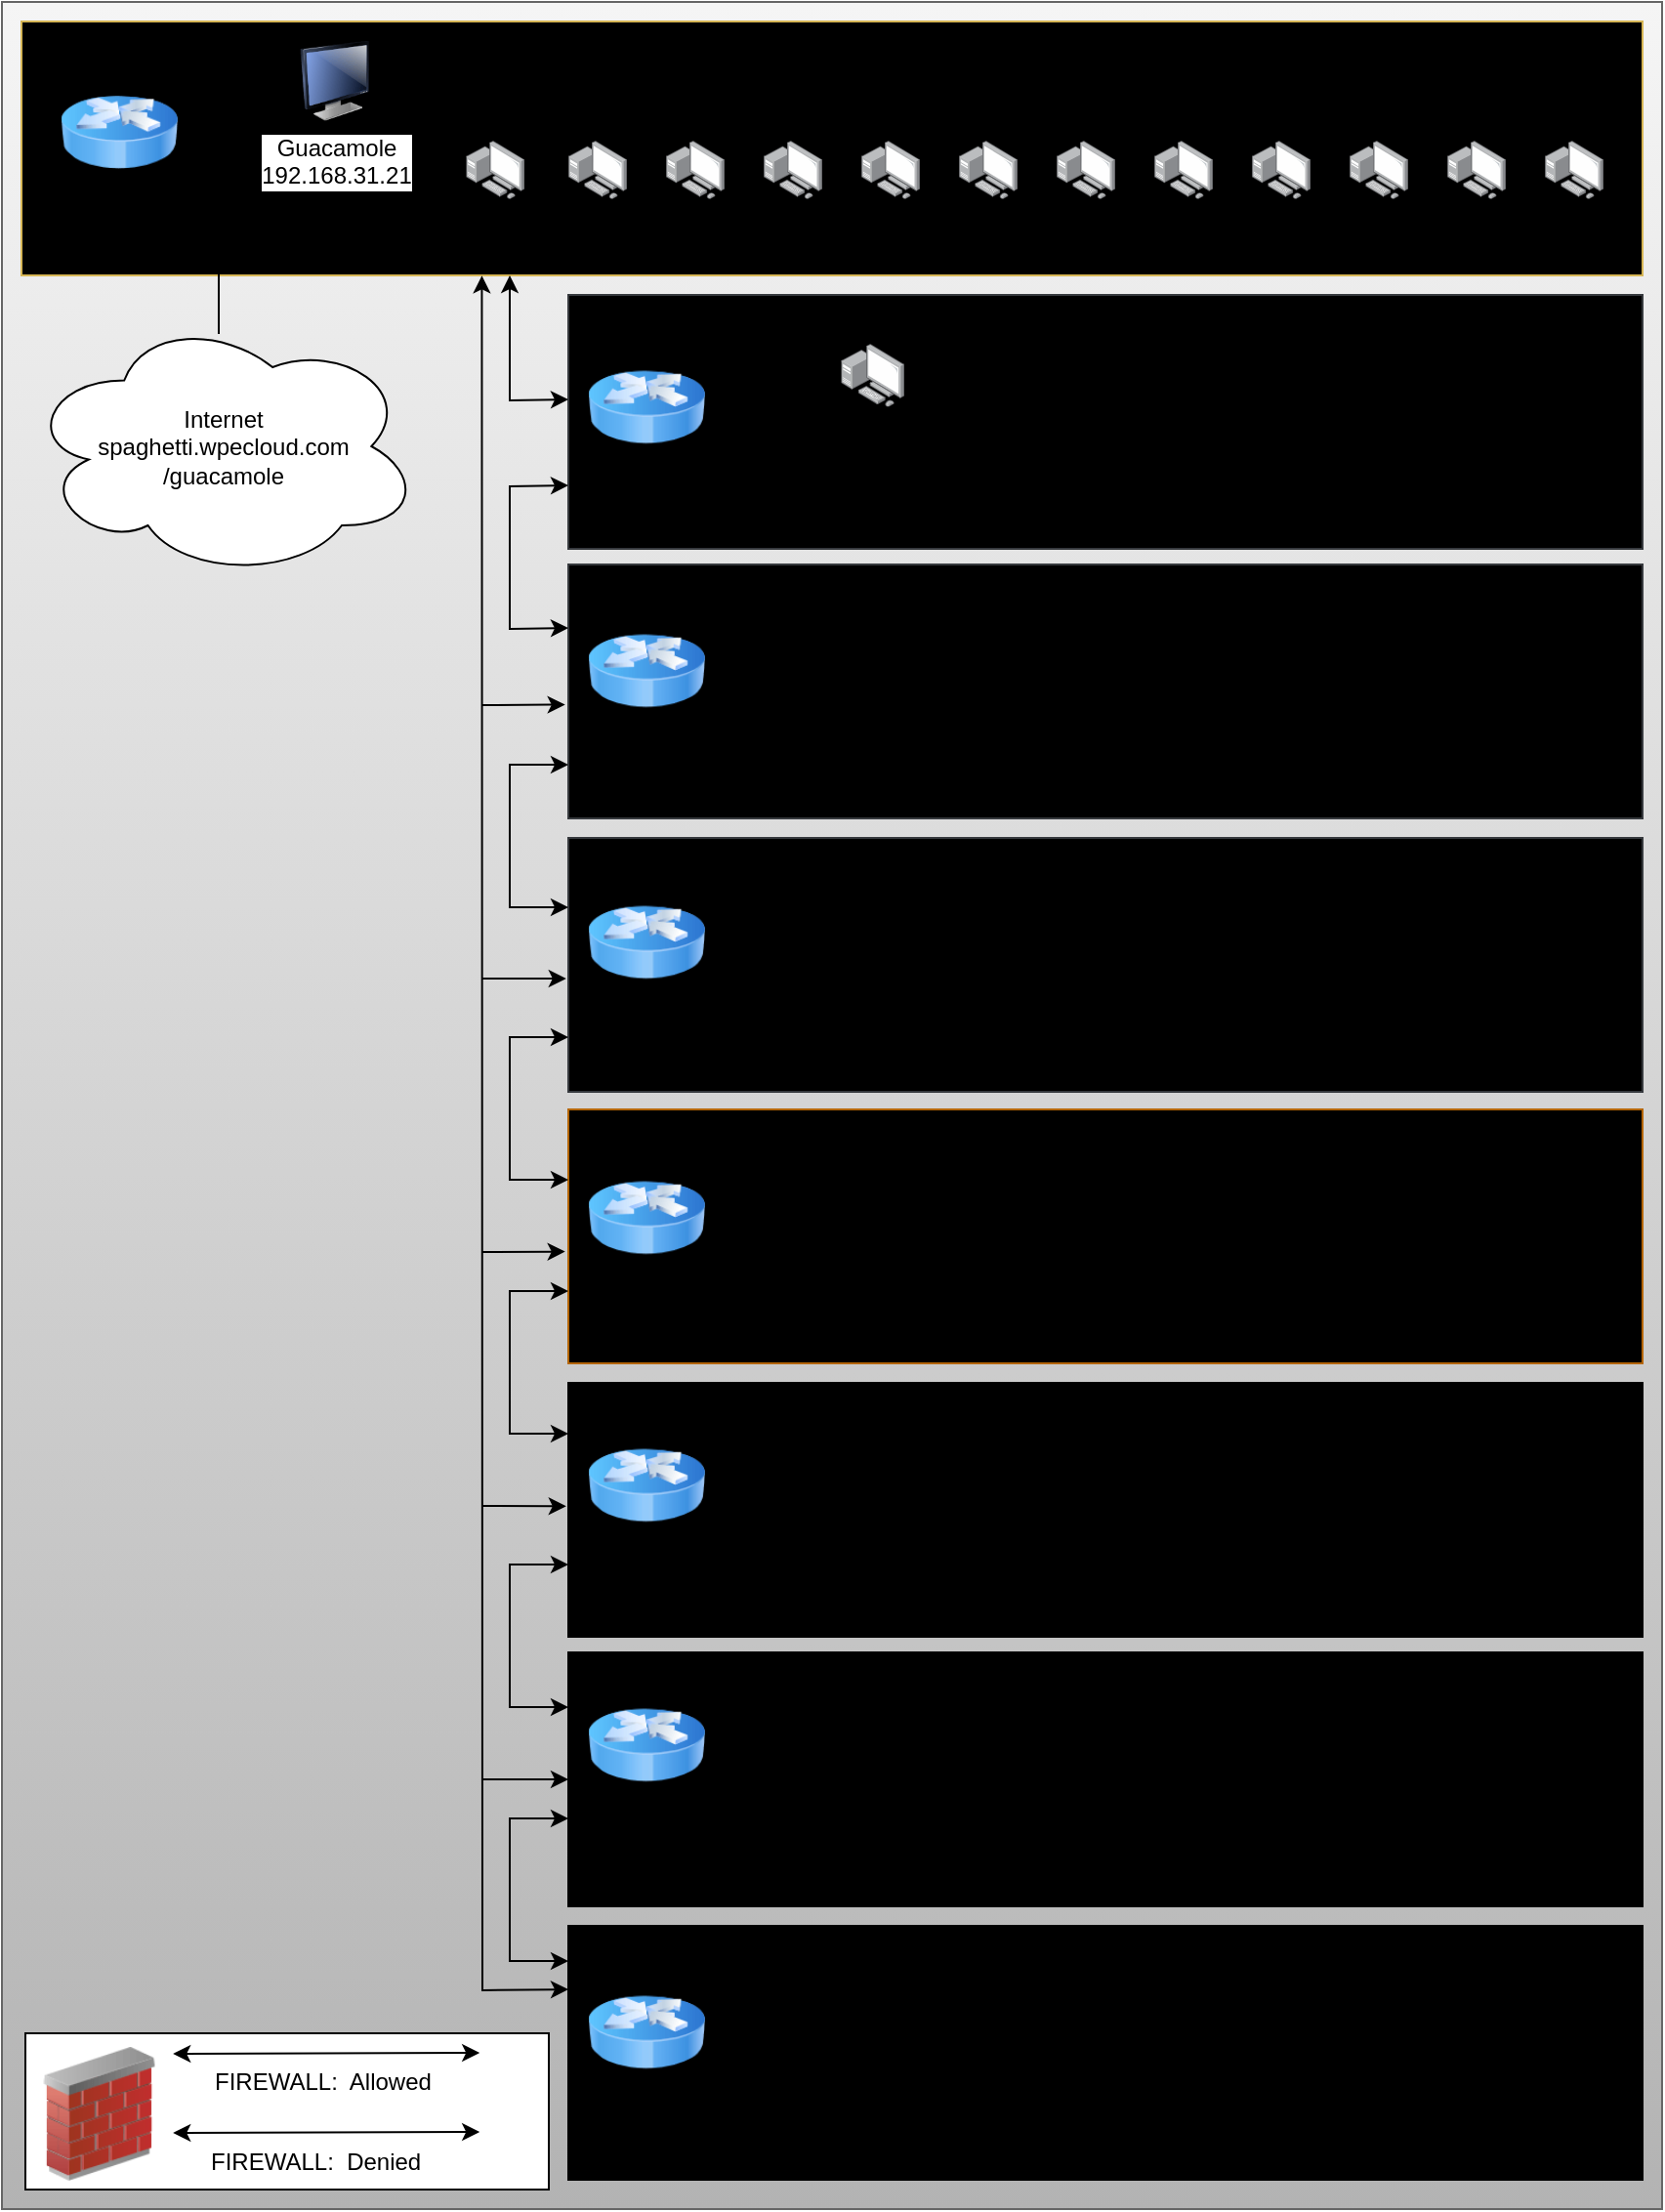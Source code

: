 <mxfile version="28.2.8">
  <diagram name="Page-1" id="Cg26QG1rRHjbkDpF5007">
    <mxGraphModel dx="2583" dy="1439" grid="1" gridSize="10" guides="1" tooltips="1" connect="1" arrows="1" fold="1" page="1" pageScale="1" pageWidth="850" pageHeight="1100" math="0" shadow="0">
      <root>
        <mxCell id="0" />
        <mxCell id="1" parent="0" />
        <mxCell id="Nbxbzdit7eM9LhjiLfYG-3" value="" style="rounded=0;whiteSpace=wrap;html=1;fillColor=#f5f5f5;fillStyle=solid;strokeColor=#666666;gradientColor=#b3b3b3;" vertex="1" parent="1">
          <mxGeometry width="850" height="1130" as="geometry" />
        </mxCell>
        <mxCell id="Nbxbzdit7eM9LhjiLfYG-4" value="" style="rounded=0;whiteSpace=wrap;html=1;fillColor=light-dark(#FFF2CC,#FFBD00);gradientColor=light-dark(#FFD966,#FFFFFF);strokeColor=#d6b656;" vertex="1" parent="1">
          <mxGeometry x="10" y="10" width="830" height="130" as="geometry" />
        </mxCell>
        <mxCell id="Nbxbzdit7eM9LhjiLfYG-12" value="" style="rounded=0;whiteSpace=wrap;html=1;fillColor=light-dark(#FFCC99,#8E1D00);strokeColor=#36393d;gradientColor=default;" vertex="1" parent="1">
          <mxGeometry x="290" y="150" width="550" height="130" as="geometry" />
        </mxCell>
        <mxCell id="Nbxbzdit7eM9LhjiLfYG-13" value="" style="rounded=0;whiteSpace=wrap;html=1;fillColor=light-dark(#FFCCCC,#833B0B);strokeColor=#36393d;gradientColor=default;" vertex="1" parent="1">
          <mxGeometry x="290" y="288" width="550" height="130" as="geometry" />
        </mxCell>
        <mxCell id="Nbxbzdit7eM9LhjiLfYG-14" value="" style="rounded=0;whiteSpace=wrap;html=1;fillColor=light-dark(#CCE5FF,#0104FF);strokeColor=#36393d;gradientColor=default;" vertex="1" parent="1">
          <mxGeometry x="290" y="428" width="550" height="130" as="geometry" />
        </mxCell>
        <mxCell id="Nbxbzdit7eM9LhjiLfYG-15" value="" style="rounded=0;whiteSpace=wrap;html=1;fillColor=light-dark(#FAD7AC,#860000);strokeColor=#b46504;gradientColor=default;" vertex="1" parent="1">
          <mxGeometry x="290" y="567" width="550" height="130" as="geometry" />
        </mxCell>
        <mxCell id="Nbxbzdit7eM9LhjiLfYG-16" value="" style="rounded=0;whiteSpace=wrap;html=1;gradientColor=default;fillColor=light-dark(#FFFFFF,#012B53);" vertex="1" parent="1">
          <mxGeometry x="290" y="707" width="550" height="130" as="geometry" />
        </mxCell>
        <mxCell id="Nbxbzdit7eM9LhjiLfYG-17" value="" style="rounded=0;whiteSpace=wrap;html=1;gradientColor=default;fillColor=light-dark(#FFFFFF,#360065);" vertex="1" parent="1">
          <mxGeometry x="290" y="845" width="550" height="130" as="geometry" />
        </mxCell>
        <mxCell id="Nbxbzdit7eM9LhjiLfYG-18" value="" style="rounded=0;whiteSpace=wrap;html=1;gradientColor=default;fillColor=light-dark(#FFFFFF,#7E004B);" vertex="1" parent="1">
          <mxGeometry x="290" y="985" width="550" height="130" as="geometry" />
        </mxCell>
        <mxCell id="Nbxbzdit7eM9LhjiLfYG-27" value="Sun - vlan31" style="text;html=1;whiteSpace=wrap;strokeColor=none;fillColor=none;align=left;verticalAlign=middle;rounded=0;fontColor=light-dark(#000000,#000000);" vertex="1" parent="1">
          <mxGeometry x="12" y="4" width="160" height="30" as="geometry" />
        </mxCell>
        <mxCell id="Nbxbzdit7eM9LhjiLfYG-28" value="Mercury - vlan32 - &quot;Meatball&quot;" style="text;html=1;whiteSpace=wrap;strokeColor=none;fillColor=none;align=left;verticalAlign=middle;rounded=0;" vertex="1" parent="1">
          <mxGeometry x="292" y="145" width="170" height="30" as="geometry" />
        </mxCell>
        <mxCell id="Nbxbzdit7eM9LhjiLfYG-29" value="Venus - vlan33 - &quot;Linsghetti&quot;" style="text;html=1;whiteSpace=wrap;strokeColor=none;fillColor=none;align=left;verticalAlign=middle;rounded=0;" vertex="1" parent="1">
          <mxGeometry x="293" y="282" width="170" height="30" as="geometry" />
        </mxCell>
        <mxCell id="Nbxbzdit7eM9LhjiLfYG-30" value="Earth - vlan34 - &quot;Winschetti&quot;" style="text;html=1;whiteSpace=wrap;strokeColor=none;fillColor=none;align=left;verticalAlign=middle;rounded=0;" vertex="1" parent="1">
          <mxGeometry x="293" y="424" width="170" height="30" as="geometry" />
        </mxCell>
        <mxCell id="Nbxbzdit7eM9LhjiLfYG-31" value="Mars - vlan35 - &quot;Adschetti&quot;" style="text;html=1;whiteSpace=wrap;strokeColor=none;fillColor=none;align=left;verticalAlign=middle;rounded=0;" vertex="1" parent="1">
          <mxGeometry x="293" y="564" width="170" height="30" as="geometry" />
        </mxCell>
        <mxCell id="Nbxbzdit7eM9LhjiLfYG-32" value="Jupiter - vlan36" style="text;html=1;whiteSpace=wrap;strokeColor=none;fillColor=none;align=left;verticalAlign=middle;rounded=0;" vertex="1" parent="1">
          <mxGeometry x="293" y="704" width="170" height="30" as="geometry" />
        </mxCell>
        <mxCell id="Nbxbzdit7eM9LhjiLfYG-33" value="Saturn - vlan37" style="text;html=1;whiteSpace=wrap;strokeColor=none;fillColor=none;align=left;verticalAlign=middle;rounded=0;" vertex="1" parent="1">
          <mxGeometry x="293" y="840" width="170" height="30" as="geometry" />
        </mxCell>
        <mxCell id="Nbxbzdit7eM9LhjiLfYG-34" value="Uranus - vlan38" style="text;html=1;whiteSpace=wrap;strokeColor=none;fillColor=none;align=left;verticalAlign=middle;rounded=0;" vertex="1" parent="1">
          <mxGeometry x="293" y="980" width="170" height="30" as="geometry" />
        </mxCell>
        <mxCell id="Nbxbzdit7eM9LhjiLfYG-51" style="edgeStyle=orthogonalEdgeStyle;rounded=0;orthogonalLoop=1;jettySize=auto;html=1;exitX=1;exitY=0;exitDx=0;exitDy=0;strokeColor=light-dark(#000000,#006562);" edge="1" parent="1" source="Nbxbzdit7eM9LhjiLfYG-36" target="Nbxbzdit7eM9LhjiLfYG-47">
          <mxGeometry relative="1" as="geometry">
            <Array as="points">
              <mxPoint x="90" y="30" />
              <mxPoint x="120" y="30" />
              <mxPoint x="120" y="41" />
            </Array>
          </mxGeometry>
        </mxCell>
        <mxCell id="Nbxbzdit7eM9LhjiLfYG-36" value="&lt;font style=&quot;font-size: 14px;&quot;&gt;&lt;b&gt;31 Router&lt;/b&gt;&lt;/font&gt;&lt;div&gt;&lt;font style=&quot;font-size: 10px; color: light-dark(rgb(0, 0, 0), rgb(37, 177, 0));&quot;&gt;192.168.31.1&lt;/font&gt;&lt;/div&gt;" style="image;html=1;image=img/lib/clip_art/networking/Router_Icon_128x128.png;labelBackgroundColor=none;fontColor=light-dark(#000000,#000000);" vertex="1" parent="1">
          <mxGeometry x="30" y="40" width="60" height="53.5" as="geometry" />
        </mxCell>
        <mxCell id="Nbxbzdit7eM9LhjiLfYG-37" value="&lt;font style=&quot;font-size: 14px;&quot;&gt;&lt;b&gt;32 Router&lt;/b&gt;&lt;/font&gt;&lt;div&gt;&lt;font style=&quot;font-size: 10px; color: light-dark(rgb(0, 0, 0), rgb(37, 177, 0));&quot;&gt;192.168.32.10&lt;/font&gt;&lt;/div&gt;" style="image;html=1;image=img/lib/clip_art/networking/Router_Icon_128x128.png;labelBackgroundColor=none;fontColor=light-dark(#000000,#000000);" vertex="1" parent="1">
          <mxGeometry x="300" y="175" width="60" height="65" as="geometry" />
        </mxCell>
        <mxCell id="Nbxbzdit7eM9LhjiLfYG-39" value="&lt;div&gt;&lt;font style=&quot;font-size: 14px;&quot;&gt;&lt;b&gt;33 Router&lt;/b&gt;&lt;/font&gt;&lt;div&gt;&lt;font style=&quot;font-size: 10px; color: light-dark(rgb(0, 0, 0), rgb(37, 177, 0));&quot;&gt;192.168.33.10&lt;/font&gt;&lt;/div&gt;&lt;/div&gt;" style="image;html=1;image=img/lib/clip_art/networking/Router_Icon_128x128.png;labelBackgroundColor=none;fontColor=light-dark(#000000,#000000);" vertex="1" parent="1">
          <mxGeometry x="300" y="310" width="60" height="65" as="geometry" />
        </mxCell>
        <mxCell id="Nbxbzdit7eM9LhjiLfYG-40" value="&lt;font style=&quot;font-size: 14px;&quot;&gt;&lt;b&gt;34 Router&lt;/b&gt;&lt;/font&gt;&lt;div&gt;&lt;font style=&quot;font-size: 10px; color: light-dark(rgb(0, 0, 0), rgb(37, 177, 0));&quot;&gt;192.168.34.10&lt;/font&gt;&lt;/div&gt;" style="image;html=1;image=img/lib/clip_art/networking/Router_Icon_128x128.png;labelBackgroundColor=none;fontColor=light-dark(#000000,#000000);" vertex="1" parent="1">
          <mxGeometry x="300" y="449" width="60" height="65" as="geometry" />
        </mxCell>
        <mxCell id="Nbxbzdit7eM9LhjiLfYG-41" value="&lt;font style=&quot;font-size: 14px;&quot;&gt;&lt;b&gt;35 Router&lt;/b&gt;&lt;/font&gt;&lt;div&gt;&lt;font style=&quot;font-size: 10px; color: light-dark(rgb(0, 0, 0), rgb(37, 177, 0));&quot;&gt;192.168.35.10&lt;/font&gt;&lt;/div&gt;" style="image;html=1;image=img/lib/clip_art/networking/Router_Icon_128x128.png;labelBackgroundColor=none;fontColor=light-dark(#000000,#000000);" vertex="1" parent="1">
          <mxGeometry x="300" y="590" width="60" height="65" as="geometry" />
        </mxCell>
        <mxCell id="Nbxbzdit7eM9LhjiLfYG-42" value="&lt;font style=&quot;font-size: 14px;&quot;&gt;&lt;b&gt;36 Router&lt;/b&gt;&lt;/font&gt;&lt;div&gt;&lt;font style=&quot;font-size: 10px; color: light-dark(rgb(0, 0, 0), rgb(37, 177, 0));&quot;&gt;192.168.36.10&lt;/font&gt;&lt;/div&gt;" style="image;html=1;image=img/lib/clip_art/networking/Router_Icon_128x128.png;labelBackgroundColor=none;fontColor=light-dark(#000000,#000000);" vertex="1" parent="1">
          <mxGeometry x="300" y="727" width="60" height="65" as="geometry" />
        </mxCell>
        <mxCell id="Nbxbzdit7eM9LhjiLfYG-43" value="&lt;font style=&quot;font-size: 14px;&quot;&gt;&lt;b&gt;37 Router&lt;/b&gt;&lt;/font&gt;&lt;div&gt;&lt;font style=&quot;font-size: 10px; color: light-dark(rgb(0, 0, 0), rgb(37, 177, 0));&quot;&gt;192.168.37.10&lt;/font&gt;&lt;/div&gt;" style="image;html=1;image=img/lib/clip_art/networking/Router_Icon_128x128.png;labelBackgroundColor=none;fontColor=light-dark(#000000,#000000);" vertex="1" parent="1">
          <mxGeometry x="300" y="860" width="60" height="65" as="geometry" />
        </mxCell>
        <mxCell id="Nbxbzdit7eM9LhjiLfYG-44" value="&lt;font style=&quot;font-size: 14px;&quot;&gt;&lt;b&gt;38 Router&lt;/b&gt;&lt;/font&gt;&lt;div&gt;&lt;font style=&quot;font-size: 10px; color: light-dark(rgb(0, 0, 0), rgb(37, 177, 0));&quot;&gt;192.168.38.10&lt;/font&gt;&lt;/div&gt;" style="image;html=1;image=img/lib/clip_art/networking/Router_Icon_128x128.png;labelBackgroundColor=none;fontColor=light-dark(#000000,#000000);" vertex="1" parent="1">
          <mxGeometry x="300" y="1007" width="60" height="65" as="geometry" />
        </mxCell>
        <mxCell id="Nbxbzdit7eM9LhjiLfYG-65" value="" style="edgeStyle=orthogonalEdgeStyle;rounded=0;orthogonalLoop=1;jettySize=auto;html=1;entryX=0.567;entryY=0.133;entryDx=0;entryDy=0;entryPerimeter=0;" edge="1" parent="1" target="Nbxbzdit7eM9LhjiLfYG-53">
          <mxGeometry relative="1" as="geometry">
            <mxPoint x="191" y="41" as="sourcePoint" />
          </mxGeometry>
        </mxCell>
        <mxCell id="Nbxbzdit7eM9LhjiLfYG-47" value="Guacamole&lt;div&gt;192.168.31.21&lt;/div&gt;" style="image;html=1;image=img/lib/clip_art/computers/Monitor_128x128.png" vertex="1" parent="1">
          <mxGeometry x="150" y="20" width="41" height="41" as="geometry" />
        </mxCell>
        <mxCell id="Nbxbzdit7eM9LhjiLfYG-50" style="edgeStyle=orthogonalEdgeStyle;rounded=0;orthogonalLoop=1;jettySize=auto;html=1;strokeColor=light-dark(#000000,#006562);" edge="1" parent="1" target="Nbxbzdit7eM9LhjiLfYG-36">
          <mxGeometry relative="1" as="geometry">
            <mxPoint x="111" y="170" as="sourcePoint" />
            <Array as="points">
              <mxPoint x="111" y="61" />
            </Array>
          </mxGeometry>
        </mxCell>
        <mxCell id="Nbxbzdit7eM9LhjiLfYG-49" value="Internet&lt;div&gt;spaghetti.wpecloud.com&lt;/div&gt;&lt;div&gt;/guacamole&lt;/div&gt;" style="ellipse;shape=cloud;whiteSpace=wrap;html=1;" vertex="1" parent="1">
          <mxGeometry x="12" y="160" width="202.5" height="135" as="geometry" />
        </mxCell>
        <mxCell id="Nbxbzdit7eM9LhjiLfYG-52" value="User 1&lt;div&gt;Admin&lt;/div&gt;" style="image;points=[];aspect=fixed;html=1;align=center;shadow=0;dashed=0;image=img/lib/allied_telesis/computer_and_terminals/Personal_Computer_with_Server.svg;labelBackgroundColor=none;fontColor=light-dark(#000000,#000000);" vertex="1" parent="1">
          <mxGeometry x="237.6" y="71" width="30" height="30" as="geometry" />
        </mxCell>
        <mxCell id="Nbxbzdit7eM9LhjiLfYG-53" value="User 2" style="image;points=[];aspect=fixed;html=1;align=center;shadow=0;dashed=0;image=img/lib/allied_telesis/computer_and_terminals/Personal_Computer_with_Server.svg;labelBackgroundColor=none;fontColor=light-dark(#000000,#000000);" vertex="1" parent="1">
          <mxGeometry x="290" y="71" width="30" height="30" as="geometry" />
        </mxCell>
        <mxCell id="Nbxbzdit7eM9LhjiLfYG-54" value="User 3" style="image;points=[];aspect=fixed;html=1;align=center;shadow=0;dashed=0;image=img/lib/allied_telesis/computer_and_terminals/Personal_Computer_with_Server.svg;labelBackgroundColor=none;fontColor=light-dark(#000000,#000000);" vertex="1" parent="1">
          <mxGeometry x="340" y="71" width="30" height="30" as="geometry" />
        </mxCell>
        <mxCell id="Nbxbzdit7eM9LhjiLfYG-55" value="User 4" style="image;points=[];aspect=fixed;html=1;align=center;shadow=0;dashed=0;image=img/lib/allied_telesis/computer_and_terminals/Personal_Computer_with_Server.svg;labelBackgroundColor=none;fontColor=light-dark(#000000,#000000);" vertex="1" parent="1">
          <mxGeometry x="390" y="71" width="30" height="30" as="geometry" />
        </mxCell>
        <mxCell id="Nbxbzdit7eM9LhjiLfYG-56" value="User 5" style="image;points=[];aspect=fixed;html=1;align=center;shadow=0;dashed=0;image=img/lib/allied_telesis/computer_and_terminals/Personal_Computer_with_Server.svg;labelBackgroundColor=none;fontColor=light-dark(#000000,#000000);" vertex="1" parent="1">
          <mxGeometry x="440" y="71" width="30" height="30" as="geometry" />
        </mxCell>
        <mxCell id="Nbxbzdit7eM9LhjiLfYG-57" value="User 6" style="image;points=[];aspect=fixed;html=1;align=center;shadow=0;dashed=0;image=img/lib/allied_telesis/computer_and_terminals/Personal_Computer_with_Server.svg;labelBackgroundColor=none;fontColor=light-dark(#000000,#000000);" vertex="1" parent="1">
          <mxGeometry x="490" y="71" width="30" height="30" as="geometry" />
        </mxCell>
        <mxCell id="Nbxbzdit7eM9LhjiLfYG-58" value="User 7" style="image;points=[];aspect=fixed;html=1;align=center;shadow=0;dashed=0;image=img/lib/allied_telesis/computer_and_terminals/Personal_Computer_with_Server.svg;labelBackgroundColor=none;fontColor=light-dark(#000000,#000000);" vertex="1" parent="1">
          <mxGeometry x="540" y="71" width="30" height="30" as="geometry" />
        </mxCell>
        <mxCell id="Nbxbzdit7eM9LhjiLfYG-59" value="User 8" style="image;points=[];aspect=fixed;html=1;align=center;shadow=0;dashed=0;image=img/lib/allied_telesis/computer_and_terminals/Personal_Computer_with_Server.svg;labelBackgroundColor=none;fontColor=light-dark(#000000,#000000);" vertex="1" parent="1">
          <mxGeometry x="590" y="71" width="30" height="30" as="geometry" />
        </mxCell>
        <mxCell id="Nbxbzdit7eM9LhjiLfYG-60" value="User 9" style="image;points=[];aspect=fixed;html=1;align=center;shadow=0;dashed=0;image=img/lib/allied_telesis/computer_and_terminals/Personal_Computer_with_Server.svg;labelBackgroundColor=none;fontColor=light-dark(#000000,#000000);" vertex="1" parent="1">
          <mxGeometry x="640" y="71" width="30" height="30" as="geometry" />
        </mxCell>
        <mxCell id="Nbxbzdit7eM9LhjiLfYG-61" value="User 10" style="image;points=[];aspect=fixed;html=1;align=center;shadow=0;dashed=0;image=img/lib/allied_telesis/computer_and_terminals/Personal_Computer_with_Server.svg;labelBackgroundColor=none;fontColor=light-dark(#000000,#000000);" vertex="1" parent="1">
          <mxGeometry x="690" y="71" width="30" height="30" as="geometry" />
        </mxCell>
        <mxCell id="Nbxbzdit7eM9LhjiLfYG-62" value="User 11" style="image;points=[];aspect=fixed;html=1;align=center;shadow=0;dashed=0;image=img/lib/allied_telesis/computer_and_terminals/Personal_Computer_with_Server.svg;labelBackgroundColor=none;fontColor=light-dark(#000000,#000000);" vertex="1" parent="1">
          <mxGeometry x="740" y="71" width="30" height="30" as="geometry" />
        </mxCell>
        <mxCell id="Nbxbzdit7eM9LhjiLfYG-63" value="User 12" style="image;points=[];aspect=fixed;html=1;align=center;shadow=0;dashed=0;image=img/lib/allied_telesis/computer_and_terminals/Personal_Computer_with_Server.svg;labelBackgroundColor=none;fontColor=light-dark(#000000,#000000);" vertex="1" parent="1">
          <mxGeometry x="790" y="71" width="30" height="30" as="geometry" />
        </mxCell>
        <mxCell id="Nbxbzdit7eM9LhjiLfYG-66" value="" style="edgeStyle=orthogonalEdgeStyle;rounded=0;orthogonalLoop=1;jettySize=auto;html=1;exitX=1;exitY=0.5;exitDx=0;exitDy=0;" edge="1" parent="1" source="Nbxbzdit7eM9LhjiLfYG-47" target="Nbxbzdit7eM9LhjiLfYG-54">
          <mxGeometry relative="1" as="geometry">
            <mxPoint x="210" y="40" as="sourcePoint" />
            <mxPoint x="326" y="74" as="targetPoint" />
          </mxGeometry>
        </mxCell>
        <mxCell id="Nbxbzdit7eM9LhjiLfYG-68" value="" style="edgeStyle=orthogonalEdgeStyle;rounded=0;orthogonalLoop=1;jettySize=auto;html=1;" edge="1" parent="1" target="Nbxbzdit7eM9LhjiLfYG-52">
          <mxGeometry relative="1" as="geometry">
            <mxPoint x="194.6" y="40" as="sourcePoint" />
            <mxPoint x="310.6" y="74" as="targetPoint" />
          </mxGeometry>
        </mxCell>
        <mxCell id="Nbxbzdit7eM9LhjiLfYG-69" value="" style="edgeStyle=orthogonalEdgeStyle;rounded=0;orthogonalLoop=1;jettySize=auto;html=1;exitX=1;exitY=0.5;exitDx=0;exitDy=0;" edge="1" parent="1" target="Nbxbzdit7eM9LhjiLfYG-55">
          <mxGeometry relative="1" as="geometry">
            <mxPoint x="330" y="40" as="sourcePoint" />
            <mxPoint x="494" y="70" as="targetPoint" />
          </mxGeometry>
        </mxCell>
        <mxCell id="Nbxbzdit7eM9LhjiLfYG-70" value="" style="edgeStyle=orthogonalEdgeStyle;rounded=0;orthogonalLoop=1;jettySize=auto;html=1;exitX=1;exitY=0.5;exitDx=0;exitDy=0;entryX=0.5;entryY=-0.033;entryDx=0;entryDy=0;entryPerimeter=0;" edge="1" parent="1" target="Nbxbzdit7eM9LhjiLfYG-56">
          <mxGeometry relative="1" as="geometry">
            <mxPoint x="370" y="40" as="sourcePoint" />
            <mxPoint x="445" y="71" as="targetPoint" />
          </mxGeometry>
        </mxCell>
        <mxCell id="Nbxbzdit7eM9LhjiLfYG-71" value="" style="edgeStyle=orthogonalEdgeStyle;rounded=0;orthogonalLoop=1;jettySize=auto;html=1;exitX=1;exitY=0.5;exitDx=0;exitDy=0;" edge="1" parent="1" target="Nbxbzdit7eM9LhjiLfYG-57">
          <mxGeometry relative="1" as="geometry">
            <mxPoint x="420" y="40" as="sourcePoint" />
            <mxPoint x="505" y="70" as="targetPoint" />
          </mxGeometry>
        </mxCell>
        <mxCell id="Nbxbzdit7eM9LhjiLfYG-72" value="" style="edgeStyle=orthogonalEdgeStyle;rounded=0;orthogonalLoop=1;jettySize=auto;html=1;" edge="1" parent="1" target="Nbxbzdit7eM9LhjiLfYG-58">
          <mxGeometry relative="1" as="geometry">
            <mxPoint x="490" y="40" as="sourcePoint" />
            <mxPoint x="605" y="71" as="targetPoint" />
          </mxGeometry>
        </mxCell>
        <mxCell id="Nbxbzdit7eM9LhjiLfYG-73" value="" style="edgeStyle=orthogonalEdgeStyle;rounded=0;orthogonalLoop=1;jettySize=auto;html=1;" edge="1" parent="1" target="Nbxbzdit7eM9LhjiLfYG-59">
          <mxGeometry relative="1" as="geometry">
            <mxPoint x="530" y="40" as="sourcePoint" />
            <mxPoint x="635" y="81" as="targetPoint" />
          </mxGeometry>
        </mxCell>
        <mxCell id="Nbxbzdit7eM9LhjiLfYG-74" value="" style="edgeStyle=orthogonalEdgeStyle;rounded=0;orthogonalLoop=1;jettySize=auto;html=1;" edge="1" parent="1" target="Nbxbzdit7eM9LhjiLfYG-60">
          <mxGeometry relative="1" as="geometry">
            <mxPoint x="590" y="40" as="sourcePoint" />
            <mxPoint x="665" y="101" as="targetPoint" />
          </mxGeometry>
        </mxCell>
        <mxCell id="Nbxbzdit7eM9LhjiLfYG-75" value="" style="edgeStyle=orthogonalEdgeStyle;rounded=0;orthogonalLoop=1;jettySize=auto;html=1;" edge="1" parent="1" target="Nbxbzdit7eM9LhjiLfYG-61">
          <mxGeometry relative="1" as="geometry">
            <mxPoint x="630" y="40" as="sourcePoint" />
            <mxPoint x="705" y="111" as="targetPoint" />
          </mxGeometry>
        </mxCell>
        <mxCell id="Nbxbzdit7eM9LhjiLfYG-76" value="" style="edgeStyle=orthogonalEdgeStyle;rounded=0;orthogonalLoop=1;jettySize=auto;html=1;" edge="1" parent="1" target="Nbxbzdit7eM9LhjiLfYG-62">
          <mxGeometry relative="1" as="geometry">
            <mxPoint x="680" y="40" as="sourcePoint" />
            <mxPoint x="785" y="111" as="targetPoint" />
          </mxGeometry>
        </mxCell>
        <mxCell id="Nbxbzdit7eM9LhjiLfYG-77" value="" style="edgeStyle=orthogonalEdgeStyle;rounded=0;orthogonalLoop=1;jettySize=auto;html=1;" edge="1" parent="1" target="Nbxbzdit7eM9LhjiLfYG-63">
          <mxGeometry relative="1" as="geometry">
            <mxPoint x="720" y="40" as="sourcePoint" />
            <mxPoint x="815" y="111" as="targetPoint" />
          </mxGeometry>
        </mxCell>
        <mxCell id="Nbxbzdit7eM9LhjiLfYG-78" value="Debian 12 Workstation - 192.168.31.21 - Access to 32 Router - Multiple users &quot;The Spaghetti Bowl&quot;" style="text;html=1;whiteSpace=wrap;strokeColor=none;fillColor=none;align=left;verticalAlign=middle;rounded=0;fontColor=light-dark(#000000,#000000);" vertex="1" parent="1">
          <mxGeometry x="230" y="10" width="560" height="30" as="geometry" />
        </mxCell>
        <mxCell id="Nbxbzdit7eM9LhjiLfYG-79" value="Debian 12&lt;div&gt;192.168.32.x&lt;/div&gt;" style="image;points=[];aspect=fixed;html=1;align=center;shadow=0;dashed=0;image=img/lib/allied_telesis/computer_and_terminals/Personal_Computer_with_Server.svg;labelBackgroundColor=none;fontColor=light-dark(#000000,#000000);fontSize=10;" vertex="1" parent="1">
          <mxGeometry x="429.6" y="175" width="32.4" height="32.4" as="geometry" />
        </mxCell>
        <mxCell id="Nbxbzdit7eM9LhjiLfYG-80" value="" style="endArrow=classic;startArrow=classic;html=1;rounded=0;entryX=0;entryY=0.75;entryDx=0;entryDy=0;exitX=0;exitY=0.25;exitDx=0;exitDy=0;strokeColor=light-dark(#000000,#21FF00);" edge="1" parent="1" source="Nbxbzdit7eM9LhjiLfYG-13" target="Nbxbzdit7eM9LhjiLfYG-12">
          <mxGeometry width="50" height="50" relative="1" as="geometry">
            <mxPoint x="430" y="590" as="sourcePoint" />
            <mxPoint x="480" y="540" as="targetPoint" />
            <Array as="points">
              <mxPoint x="260" y="321" />
              <mxPoint x="260" y="290" />
              <mxPoint x="260" y="248" />
            </Array>
          </mxGeometry>
        </mxCell>
        <mxCell id="Nbxbzdit7eM9LhjiLfYG-82" value="" style="rounded=0;whiteSpace=wrap;html=1;" vertex="1" parent="1">
          <mxGeometry x="12" y="1040" width="268" height="80" as="geometry" />
        </mxCell>
        <mxCell id="Nbxbzdit7eM9LhjiLfYG-83" value="" style="image;html=1;image=img/lib/clip_art/networking/Firewall_02_128x128.png" vertex="1" parent="1">
          <mxGeometry x="10" y="1047" width="80" height="68.5" as="geometry" />
        </mxCell>
        <mxCell id="Nbxbzdit7eM9LhjiLfYG-84" value="" style="endArrow=classic;startArrow=classic;html=1;rounded=0;fontColor=light-dark(#000000,#32FF00);strokeColor=light-dark(#000000,#08FF00);" edge="1" parent="1">
          <mxGeometry width="50" height="50" relative="1" as="geometry">
            <mxPoint x="87.6" y="1050.5" as="sourcePoint" />
            <mxPoint x="244.6" y="1050" as="targetPoint" />
          </mxGeometry>
        </mxCell>
        <mxCell id="Nbxbzdit7eM9LhjiLfYG-86" value="FIREWALL:&amp;nbsp; Allowed" style="text;html=1;whiteSpace=wrap;strokeColor=none;fillColor=none;align=left;verticalAlign=middle;rounded=0;" vertex="1" parent="1">
          <mxGeometry x="107" y="1052" width="130" height="25" as="geometry" />
        </mxCell>
        <mxCell id="Nbxbzdit7eM9LhjiLfYG-87" value="" style="endArrow=classic;startArrow=classic;html=1;rounded=0;fontColor=light-dark(#000000,#32FF00);strokeColor=light-dark(#000000,#FF0000);" edge="1" parent="1">
          <mxGeometry width="50" height="50" relative="1" as="geometry">
            <mxPoint x="87.6" y="1091" as="sourcePoint" />
            <mxPoint x="244.6" y="1090.5" as="targetPoint" />
          </mxGeometry>
        </mxCell>
        <mxCell id="Nbxbzdit7eM9LhjiLfYG-88" value="FIREWALL:&amp;nbsp; Denied" style="text;html=1;whiteSpace=wrap;strokeColor=none;fillColor=none;align=left;verticalAlign=middle;rounded=0;" vertex="1" parent="1">
          <mxGeometry x="105" y="1093.5" width="130" height="25" as="geometry" />
        </mxCell>
        <mxCell id="Nbxbzdit7eM9LhjiLfYG-89" value="" style="endArrow=classic;startArrow=classic;html=1;rounded=0;entryX=0;entryY=0.75;entryDx=0;entryDy=0;exitX=0;exitY=0.25;exitDx=0;exitDy=0;strokeColor=light-dark(#000000,#21FF00);" edge="1" parent="1">
          <mxGeometry width="50" height="50" relative="1" as="geometry">
            <mxPoint x="290" y="463.5" as="sourcePoint" />
            <mxPoint x="290" y="390.5" as="targetPoint" />
            <Array as="points">
              <mxPoint x="260" y="463.5" />
              <mxPoint x="260" y="432.5" />
              <mxPoint x="260" y="390.5" />
            </Array>
          </mxGeometry>
        </mxCell>
        <mxCell id="Nbxbzdit7eM9LhjiLfYG-90" value="" style="endArrow=classic;startArrow=classic;html=1;rounded=0;entryX=0;entryY=0.75;entryDx=0;entryDy=0;exitX=0;exitY=0.25;exitDx=0;exitDy=0;strokeColor=light-dark(#000000,#21FF00);" edge="1" parent="1">
          <mxGeometry width="50" height="50" relative="1" as="geometry">
            <mxPoint x="290" y="603" as="sourcePoint" />
            <mxPoint x="290" y="530" as="targetPoint" />
            <Array as="points">
              <mxPoint x="260" y="603" />
              <mxPoint x="260" y="572" />
              <mxPoint x="260" y="530" />
            </Array>
          </mxGeometry>
        </mxCell>
        <mxCell id="Nbxbzdit7eM9LhjiLfYG-92" value="" style="endArrow=classic;startArrow=classic;html=1;rounded=0;entryX=0;entryY=0.75;entryDx=0;entryDy=0;exitX=0;exitY=0.25;exitDx=0;exitDy=0;strokeColor=light-dark(#000000,#21FF00);" edge="1" parent="1">
          <mxGeometry width="50" height="50" relative="1" as="geometry">
            <mxPoint x="290" y="733" as="sourcePoint" />
            <mxPoint x="290" y="660" as="targetPoint" />
            <Array as="points">
              <mxPoint x="260" y="733" />
              <mxPoint x="260" y="702" />
              <mxPoint x="260" y="660" />
            </Array>
          </mxGeometry>
        </mxCell>
        <mxCell id="Nbxbzdit7eM9LhjiLfYG-93" value="" style="endArrow=classic;startArrow=classic;html=1;rounded=0;entryX=0;entryY=0.75;entryDx=0;entryDy=0;exitX=0;exitY=0.25;exitDx=0;exitDy=0;strokeColor=light-dark(#000000,#21FF00);" edge="1" parent="1">
          <mxGeometry width="50" height="50" relative="1" as="geometry">
            <mxPoint x="290" y="873" as="sourcePoint" />
            <mxPoint x="290" y="800" as="targetPoint" />
            <Array as="points">
              <mxPoint x="260" y="873" />
              <mxPoint x="260" y="842" />
              <mxPoint x="260" y="800" />
            </Array>
          </mxGeometry>
        </mxCell>
        <mxCell id="Nbxbzdit7eM9LhjiLfYG-94" value="" style="endArrow=classic;startArrow=classic;html=1;rounded=0;entryX=0;entryY=0.75;entryDx=0;entryDy=0;exitX=0;exitY=0.25;exitDx=0;exitDy=0;strokeColor=light-dark(#000000,#21FF00);" edge="1" parent="1">
          <mxGeometry width="50" height="50" relative="1" as="geometry">
            <mxPoint x="290" y="1003" as="sourcePoint" />
            <mxPoint x="290" y="930" as="targetPoint" />
            <Array as="points">
              <mxPoint x="260" y="1003" />
              <mxPoint x="260" y="972" />
              <mxPoint x="260" y="930" />
            </Array>
          </mxGeometry>
        </mxCell>
        <mxCell id="Nbxbzdit7eM9LhjiLfYG-95" value="" style="endArrow=classic;startArrow=classic;html=1;rounded=0;entryX=0.284;entryY=1.001;entryDx=0;entryDy=0;exitX=0;exitY=0.25;exitDx=0;exitDy=0;strokeColor=light-dark(#000000,#FF0000);entryPerimeter=0;" edge="1" parent="1" source="Nbxbzdit7eM9LhjiLfYG-18" target="Nbxbzdit7eM9LhjiLfYG-4">
          <mxGeometry width="50" height="50" relative="1" as="geometry">
            <mxPoint x="290" y="263.5" as="sourcePoint" />
            <mxPoint x="290" y="190.5" as="targetPoint" />
            <Array as="points">
              <mxPoint x="246" y="1018" />
            </Array>
          </mxGeometry>
        </mxCell>
        <mxCell id="Nbxbzdit7eM9LhjiLfYG-96" value="" style="endArrow=classic;html=1;rounded=0;strokeColor=light-dark(#000000,#FF0101);" edge="1" parent="1">
          <mxGeometry width="50" height="50" relative="1" as="geometry">
            <mxPoint x="246" y="910" as="sourcePoint" />
            <mxPoint x="290" y="910" as="targetPoint" />
          </mxGeometry>
        </mxCell>
        <mxCell id="Nbxbzdit7eM9LhjiLfYG-97" value="" style="endArrow=classic;html=1;rounded=0;entryX=-0.002;entryY=0.486;entryDx=0;entryDy=0;strokeColor=light-dark(#000000,#FF0101);entryPerimeter=0;" edge="1" parent="1" target="Nbxbzdit7eM9LhjiLfYG-16">
          <mxGeometry width="50" height="50" relative="1" as="geometry">
            <mxPoint x="246" y="770" as="sourcePoint" />
            <mxPoint x="276" y="770" as="targetPoint" />
          </mxGeometry>
        </mxCell>
        <mxCell id="Nbxbzdit7eM9LhjiLfYG-98" value="" style="endArrow=classic;html=1;rounded=0;entryX=-0.003;entryY=0.56;entryDx=0;entryDy=0;strokeColor=light-dark(#000000,#FF0101);entryPerimeter=0;" edge="1" parent="1" target="Nbxbzdit7eM9LhjiLfYG-15">
          <mxGeometry width="50" height="50" relative="1" as="geometry">
            <mxPoint x="246" y="640" as="sourcePoint" />
            <mxPoint x="286" y="640" as="targetPoint" />
          </mxGeometry>
        </mxCell>
        <mxCell id="Nbxbzdit7eM9LhjiLfYG-99" value="" style="endArrow=classic;html=1;rounded=0;entryX=-0.002;entryY=0.554;entryDx=0;entryDy=0;strokeColor=light-dark(#000000,#FF0101);entryPerimeter=0;" edge="1" parent="1" target="Nbxbzdit7eM9LhjiLfYG-14">
          <mxGeometry width="50" height="50" relative="1" as="geometry">
            <mxPoint x="246" y="500" as="sourcePoint" />
            <mxPoint x="286" y="500" as="targetPoint" />
          </mxGeometry>
        </mxCell>
        <mxCell id="Nbxbzdit7eM9LhjiLfYG-100" value="" style="endArrow=classic;html=1;rounded=0;entryX=-0.003;entryY=0.552;entryDx=0;entryDy=0;strokeColor=light-dark(#000000,#FF0101);entryPerimeter=0;" edge="1" parent="1" target="Nbxbzdit7eM9LhjiLfYG-13">
          <mxGeometry width="50" height="50" relative="1" as="geometry">
            <mxPoint x="246" y="360" as="sourcePoint" />
            <mxPoint x="286" y="360" as="targetPoint" />
          </mxGeometry>
        </mxCell>
        <mxCell id="Nbxbzdit7eM9LhjiLfYG-101" value="" style="endArrow=classic;startArrow=classic;html=1;rounded=0;exitX=0;exitY=0.25;exitDx=0;exitDy=0;strokeColor=light-dark(#000000,#21FF00);" edge="1" parent="1">
          <mxGeometry width="50" height="50" relative="1" as="geometry">
            <mxPoint x="290" y="203.5" as="sourcePoint" />
            <mxPoint x="260" y="140" as="targetPoint" />
            <Array as="points">
              <mxPoint x="260" y="204" />
            </Array>
          </mxGeometry>
        </mxCell>
      </root>
    </mxGraphModel>
  </diagram>
</mxfile>
